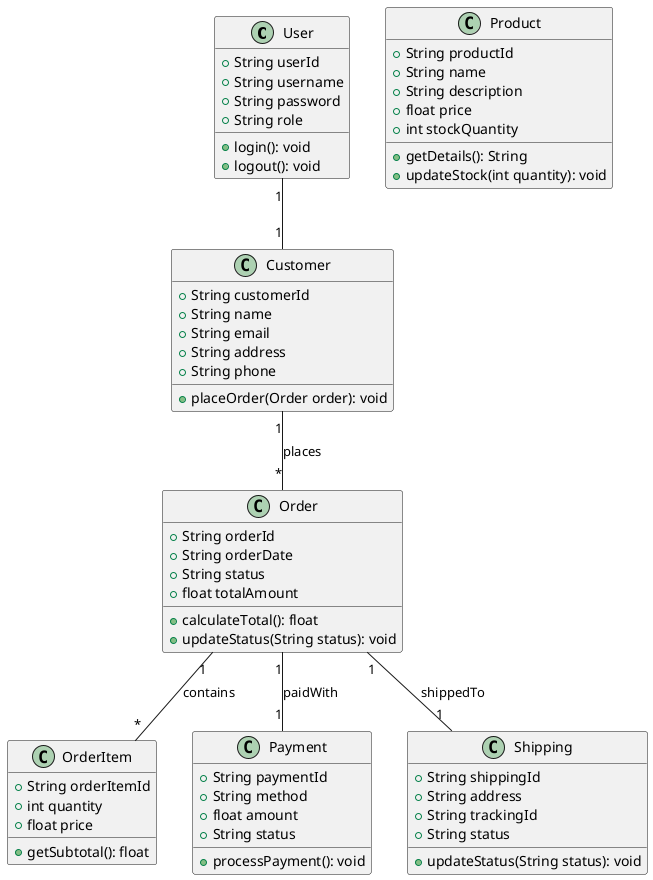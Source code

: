 @startuml
class User {
  +String userId
  +String username
  +String password
  +String role
  +login(): void
  +logout(): void
}

class Customer {
  +String customerId
  +String name
  +String email
  +String address
  +String phone
  +placeOrder(Order order): void
}

class Product {
  +String productId
  +String name
  +String description
  +float price
  +int stockQuantity
  +getDetails(): String
  +updateStock(int quantity): void
}

class Order {
  +String orderId
  +String orderDate
  +String status
  +float totalAmount
  +calculateTotal(): float
  +updateStatus(String status): void
}

class OrderItem {
  +String orderItemId
  +int quantity
  +float price
  +getSubtotal(): float
}

class Payment {
  +String paymentId
  +String method
  +float amount
  +String status
  +processPayment(): void
}

class Shipping {
  +String shippingId
  +String address
  +String trackingId
  +String status
  +updateStatus(String status): void
}

User "1" -- "1" Customer
Customer "1" -- "*" Order : places
Order "1" -- "*" OrderItem : contains
Order "1" -- "1" Payment : paidWith
Order "1" -- "1" Shipping : shippedTo
@enduml
